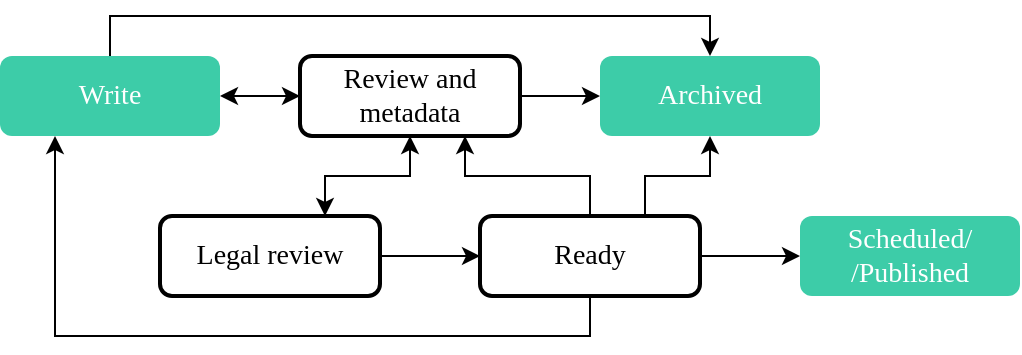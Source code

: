 <mxfile version="20.8.10" type="device"><diagram id="R6gZRPhrKNKfsel5mfTR" name="Page-1"><mxGraphModel dx="1050" dy="629" grid="1" gridSize="10" guides="1" tooltips="1" connect="1" arrows="1" fold="0" page="1" pageScale="1" pageWidth="850" pageHeight="1100" math="0" shadow="0" extFonts="GT Walsheim^https://docs.kontent.ai/fonts/GT-Walsheim-Regular.woff"><root><mxCell id="0"/><mxCell id="1" parent="0"/><mxCell id="PjWOHpHIm77XOdcT1b0L-11" style="edgeStyle=orthogonalEdgeStyle;rounded=0;orthogonalLoop=1;jettySize=auto;html=1;entryX=0;entryY=0.5;entryDx=0;entryDy=0;startArrow=classic;startFill=1;fontFamily=Work Sans;fontSource=https%3A%2F%2Ffonts.googleapis.com%2Fcss%3Ffamily%3DWork%2BSans;" parent="1" source="PjWOHpHIm77XOdcT1b0L-1" target="PjWOHpHIm77XOdcT1b0L-2" edge="1"><mxGeometry relative="1" as="geometry"/></mxCell><mxCell id="Cd2Afq7rqMDSJOwRXKLk-1" style="edgeStyle=orthogonalEdgeStyle;rounded=0;orthogonalLoop=1;jettySize=auto;html=1;entryX=0.5;entryY=0;entryDx=0;entryDy=0;fontFamily=Work Sans;fontSource=https%3A%2F%2Ffonts.googleapis.com%2Fcss%3Ffamily%3DWork%2BSans;" parent="1" source="PjWOHpHIm77XOdcT1b0L-1" target="PjWOHpHIm77XOdcT1b0L-7" edge="1"><mxGeometry relative="1" as="geometry"><Array as="points"><mxPoint x="65" y="10"/><mxPoint x="365" y="10"/></Array></mxGeometry></mxCell><mxCell id="PjWOHpHIm77XOdcT1b0L-1" value="Write" style="rounded=1;whiteSpace=wrap;html=1;fillColor=#3DCCA8;strokeColor=none;fontStyle=0;perimeterSpacing=0;shadow=0;glass=0;comic=0;strokeWidth=2;fontColor=#FFFFFF;fontFamily=Work Sans;fontSize=14;fontSource=https%3A%2F%2Ffonts.googleapis.com%2Fcss%3Ffamily%3DWork%2BSans;" parent="1" vertex="1"><mxGeometry x="10" y="30" width="110" height="40" as="geometry"/></mxCell><mxCell id="PjWOHpHIm77XOdcT1b0L-13" style="edgeStyle=orthogonalEdgeStyle;rounded=0;orthogonalLoop=1;jettySize=auto;html=1;entryX=0.75;entryY=0;entryDx=0;entryDy=0;startArrow=classic;startFill=1;endArrow=classic;endFill=1;fontFamily=Work Sans;fontSource=https%3A%2F%2Ffonts.googleapis.com%2Fcss%3Ffamily%3DWork%2BSans;" parent="1" source="PjWOHpHIm77XOdcT1b0L-2" target="PjWOHpHIm77XOdcT1b0L-3" edge="1"><mxGeometry relative="1" as="geometry"/></mxCell><mxCell id="Cd2Afq7rqMDSJOwRXKLk-2" style="edgeStyle=orthogonalEdgeStyle;rounded=0;orthogonalLoop=1;jettySize=auto;html=1;entryX=0;entryY=0.5;entryDx=0;entryDy=0;fontFamily=Work Sans;fontSource=https%3A%2F%2Ffonts.googleapis.com%2Fcss%3Ffamily%3DWork%2BSans;" parent="1" source="PjWOHpHIm77XOdcT1b0L-2" target="PjWOHpHIm77XOdcT1b0L-7" edge="1"><mxGeometry relative="1" as="geometry"/></mxCell><mxCell id="PjWOHpHIm77XOdcT1b0L-2" value="Review and metadata" style="rounded=1;whiteSpace=wrap;html=1;fillColor=none;strokeColor=#000000;fontStyle=0;strokeWidth=2;fontFamily=Work Sans;fontSize=14;fontSource=https%3A%2F%2Ffonts.googleapis.com%2Fcss%3Ffamily%3DWork%2BSans;" parent="1" vertex="1"><mxGeometry x="160" y="30" width="110" height="40" as="geometry"/></mxCell><mxCell id="PjWOHpHIm77XOdcT1b0L-14" style="edgeStyle=orthogonalEdgeStyle;rounded=0;orthogonalLoop=1;jettySize=auto;html=1;entryX=0;entryY=0.5;entryDx=0;entryDy=0;startArrow=none;startFill=0;endArrow=classic;endFill=1;fontFamily=Work Sans;fontSource=https%3A%2F%2Ffonts.googleapis.com%2Fcss%3Ffamily%3DWork%2BSans;" parent="1" source="PjWOHpHIm77XOdcT1b0L-3" target="PjWOHpHIm77XOdcT1b0L-4" edge="1"><mxGeometry relative="1" as="geometry"/></mxCell><mxCell id="PjWOHpHIm77XOdcT1b0L-3" value="Legal review" style="rounded=1;whiteSpace=wrap;html=1;fillColor=#ffffff;strokeColor=#000000;fontStyle=0;fontFamily=Work Sans;fontSize=14;strokeWidth=2;fontSource=https%3A%2F%2Ffonts.googleapis.com%2Fcss%3Ffamily%3DWork%2BSans;" parent="1" vertex="1"><mxGeometry x="90" y="110" width="110" height="40" as="geometry"/></mxCell><mxCell id="PjWOHpHIm77XOdcT1b0L-17" style="edgeStyle=orthogonalEdgeStyle;rounded=0;orthogonalLoop=1;jettySize=auto;html=1;entryX=0.25;entryY=1;entryDx=0;entryDy=0;startArrow=none;startFill=0;endArrow=classic;endFill=1;fontFamily=Work Sans;fontSource=https%3A%2F%2Ffonts.googleapis.com%2Fcss%3Ffamily%3DWork%2BSans;" parent="1" source="PjWOHpHIm77XOdcT1b0L-4" target="PjWOHpHIm77XOdcT1b0L-1" edge="1"><mxGeometry relative="1" as="geometry"><Array as="points"><mxPoint x="305" y="170"/><mxPoint x="38" y="170"/></Array></mxGeometry></mxCell><mxCell id="PjWOHpHIm77XOdcT1b0L-19" style="edgeStyle=orthogonalEdgeStyle;rounded=0;orthogonalLoop=1;jettySize=auto;html=1;entryX=0;entryY=0.5;entryDx=0;entryDy=0;startArrow=none;startFill=0;endArrow=classic;endFill=1;fontFamily=Work Sans;fontSource=https%3A%2F%2Ffonts.googleapis.com%2Fcss%3Ffamily%3DWork%2BSans;" parent="1" source="PjWOHpHIm77XOdcT1b0L-4" target="PjWOHpHIm77XOdcT1b0L-6" edge="1"><mxGeometry relative="1" as="geometry"/></mxCell><mxCell id="Cd2Afq7rqMDSJOwRXKLk-3" style="edgeStyle=orthogonalEdgeStyle;rounded=0;orthogonalLoop=1;jettySize=auto;html=1;entryX=0.75;entryY=1;entryDx=0;entryDy=0;fontFamily=Work Sans;fontSource=https%3A%2F%2Ffonts.googleapis.com%2Fcss%3Ffamily%3DWork%2BSans;" parent="1" source="PjWOHpHIm77XOdcT1b0L-4" target="PjWOHpHIm77XOdcT1b0L-2" edge="1"><mxGeometry relative="1" as="geometry"/></mxCell><mxCell id="Cd2Afq7rqMDSJOwRXKLk-4" style="edgeStyle=orthogonalEdgeStyle;rounded=0;orthogonalLoop=1;jettySize=auto;html=1;exitX=0.75;exitY=0;exitDx=0;exitDy=0;entryX=0.5;entryY=1;entryDx=0;entryDy=0;fontFamily=Work Sans;fontSource=https%3A%2F%2Ffonts.googleapis.com%2Fcss%3Ffamily%3DWork%2BSans;" parent="1" source="PjWOHpHIm77XOdcT1b0L-4" target="PjWOHpHIm77XOdcT1b0L-7" edge="1"><mxGeometry relative="1" as="geometry"/></mxCell><mxCell id="PjWOHpHIm77XOdcT1b0L-4" value="Ready" style="rounded=1;whiteSpace=wrap;html=1;fillColor=#ffffff;strokeColor=#000000;fontStyle=0;fontFamily=Work Sans;fontSize=14;strokeWidth=2;fontSource=https%3A%2F%2Ffonts.googleapis.com%2Fcss%3Ffamily%3DWork%2BSans;" parent="1" vertex="1"><mxGeometry x="250" y="110" width="110" height="40" as="geometry"/></mxCell><mxCell id="PjWOHpHIm77XOdcT1b0L-6" value="Scheduled/&lt;br style=&quot;font-size: 14px;&quot;&gt;/Published" style="rounded=1;whiteSpace=wrap;html=1;fillColor=#3DCCA8;strokeColor=none;fontStyle=0;strokeWidth=2;fontFamily=Work Sans;fontSize=14;fontColor=#FFFFFF;fontSource=https%3A%2F%2Ffonts.googleapis.com%2Fcss%3Ffamily%3DWork%2BSans;" parent="1" vertex="1"><mxGeometry x="410" y="110" width="110" height="40" as="geometry"/></mxCell><mxCell id="PjWOHpHIm77XOdcT1b0L-7" value="Archived" style="rounded=1;whiteSpace=wrap;html=1;fillColor=#3DCCA8;strokeColor=none;fontStyle=0;strokeWidth=2;fontFamily=Work Sans;fontSize=14;fontColor=#FFFFFF;fontSource=https%3A%2F%2Ffonts.googleapis.com%2Fcss%3Ffamily%3DWork%2BSans;" parent="1" vertex="1"><mxGeometry x="310" y="30" width="110" height="40" as="geometry"/></mxCell></root></mxGraphModel></diagram></mxfile>